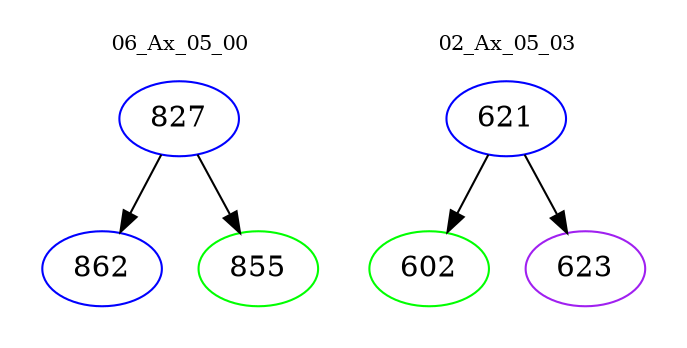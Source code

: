 digraph{
subgraph cluster_0 {
color = white
label = "06_Ax_05_00";
fontsize=10;
T0_827 [label="827", color="blue"]
T0_827 -> T0_862 [color="black"]
T0_862 [label="862", color="blue"]
T0_827 -> T0_855 [color="black"]
T0_855 [label="855", color="green"]
}
subgraph cluster_1 {
color = white
label = "02_Ax_05_03";
fontsize=10;
T1_621 [label="621", color="blue"]
T1_621 -> T1_602 [color="black"]
T1_602 [label="602", color="green"]
T1_621 -> T1_623 [color="black"]
T1_623 [label="623", color="purple"]
}
}
